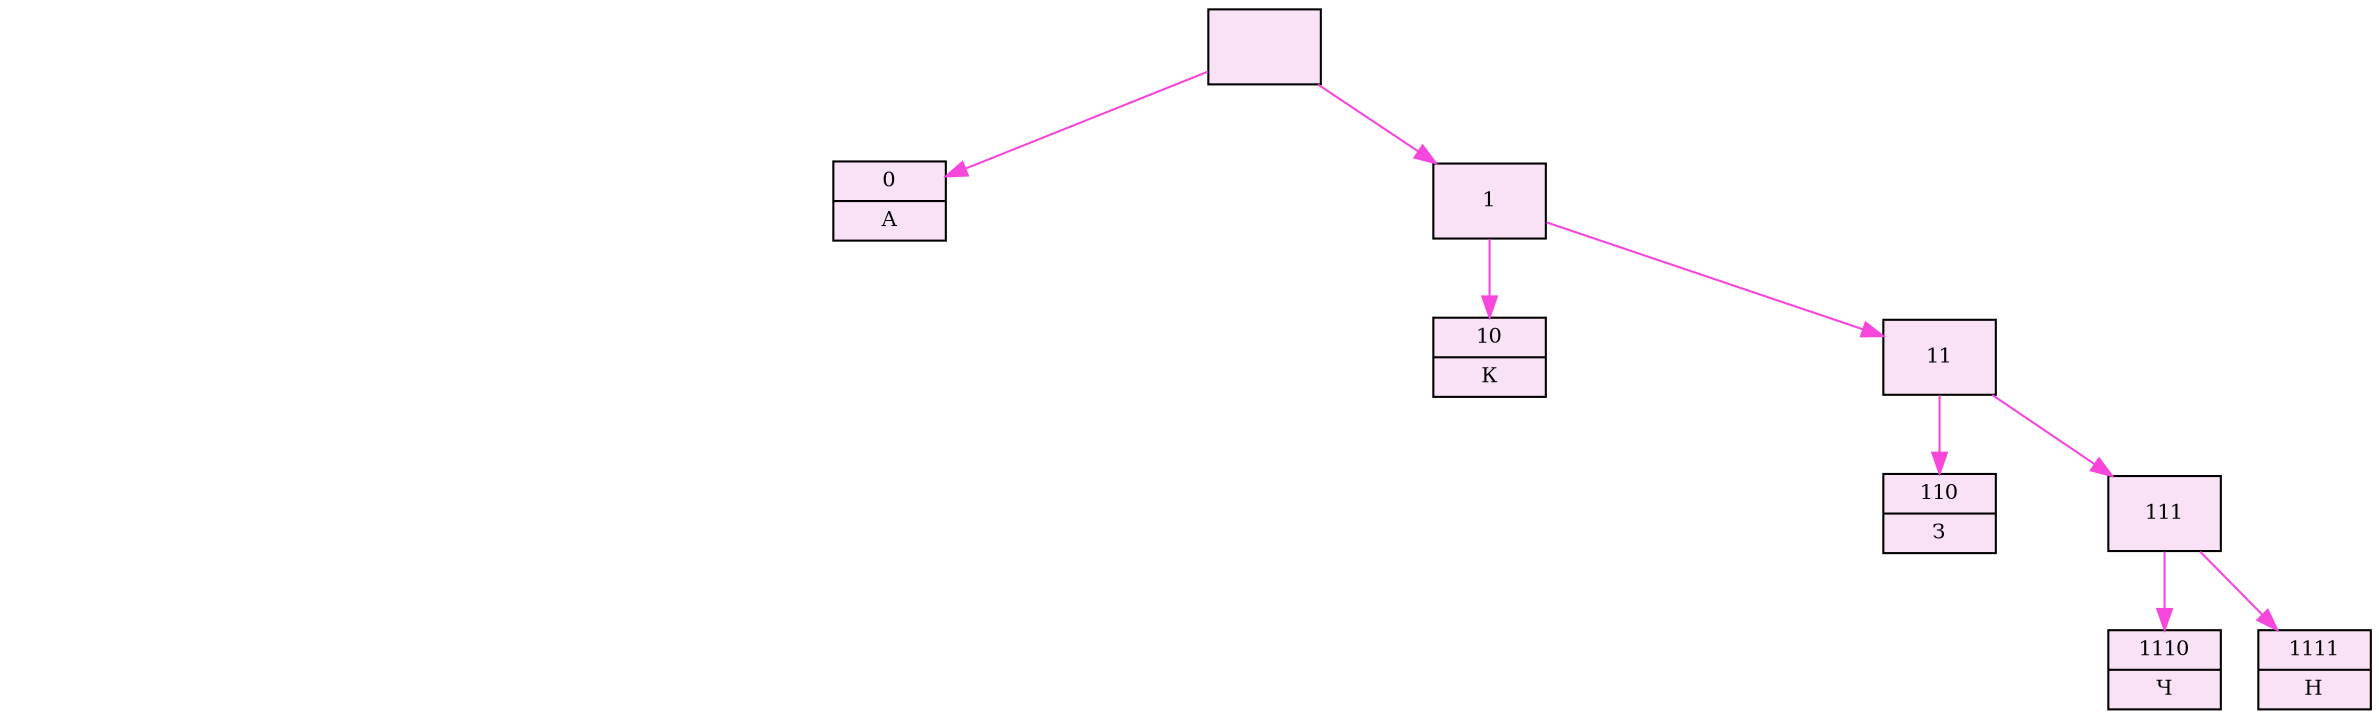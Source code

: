 
digraph
{
    graph [dpi = 300];
    rankdir = TB;
    edge[color = "#f646dc"]
    node[shape = record, color = "#000000", fontsize = 10, style =     "filled", fillcolor = "#fae2f6", label = ""];
    bgcolor = "#00000000";
    root
    
    t0[label = "{0|А}"];
    t1[label = "{1}"];
    t00[style = invis];
    t01[style = invis];
    t10[label = "{10|К}"];
    t11[label = "{11}"];
    t000[style = invis];
    t001[style = invis];
    t010[style = invis];
    t011[style = invis];
    t100[style = invis];
    t101[style = invis];
    t110[label = "{110|З}"];
    t111[label = "{111}"];
    t0000[style = invis];
    t0001[style = invis];
    t0010[style = invis];
    t0011[style = invis];
    t0100[style = invis];
    t0101[style = invis];
    t0110[style = invis];
    t0111[style = invis];
    t1000[style = invis];
    t1001[style = invis];
    t1010[style = invis];
    t1011[style = invis];
    t1100[style = invis];
    t1101[style = invis];
    t1110[label = "{1110|Ч}"];
    t1111[label = "{1111|Н}"];
    root->{t0, t1}
    t0->t00[style = invis];
    t0->t01[style = invis];
    t1->t10;
    t1->t11;
    t00->t000[style = invis];
    t00->t001[style = invis];
    t01->t010[style = invis];
    t01->t011[style = invis];
    t10->t100[style = invis];
    t10->t101[style = invis];
    t11->t110;
    t11->t111;
    t000->t0000[style = invis];
    t000->t0001[style = invis];
    t001->t0010[style = invis];
    t001->t0011[style = invis];
    t010->t0100[style = invis];
    t010->t0101[style = invis];
    t011->t0110[style = invis];
    t011->t0111[style = invis];
    t100->t1000[style = invis];
    t100->t1001[style = invis];
    t101->t1010[style = invis];
    t101->t1011[style = invis];
    t110->t1100[style = invis];
    t110->t1101[style = invis];
    t111->t1110;
    t111->t1111;

}
    
